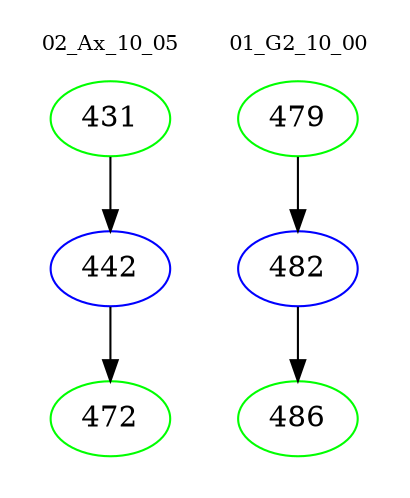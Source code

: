 digraph{
subgraph cluster_0 {
color = white
label = "02_Ax_10_05";
fontsize=10;
T0_431 [label="431", color="green"]
T0_431 -> T0_442 [color="black"]
T0_442 [label="442", color="blue"]
T0_442 -> T0_472 [color="black"]
T0_472 [label="472", color="green"]
}
subgraph cluster_1 {
color = white
label = "01_G2_10_00";
fontsize=10;
T1_479 [label="479", color="green"]
T1_479 -> T1_482 [color="black"]
T1_482 [label="482", color="blue"]
T1_482 -> T1_486 [color="black"]
T1_486 [label="486", color="green"]
}
}
